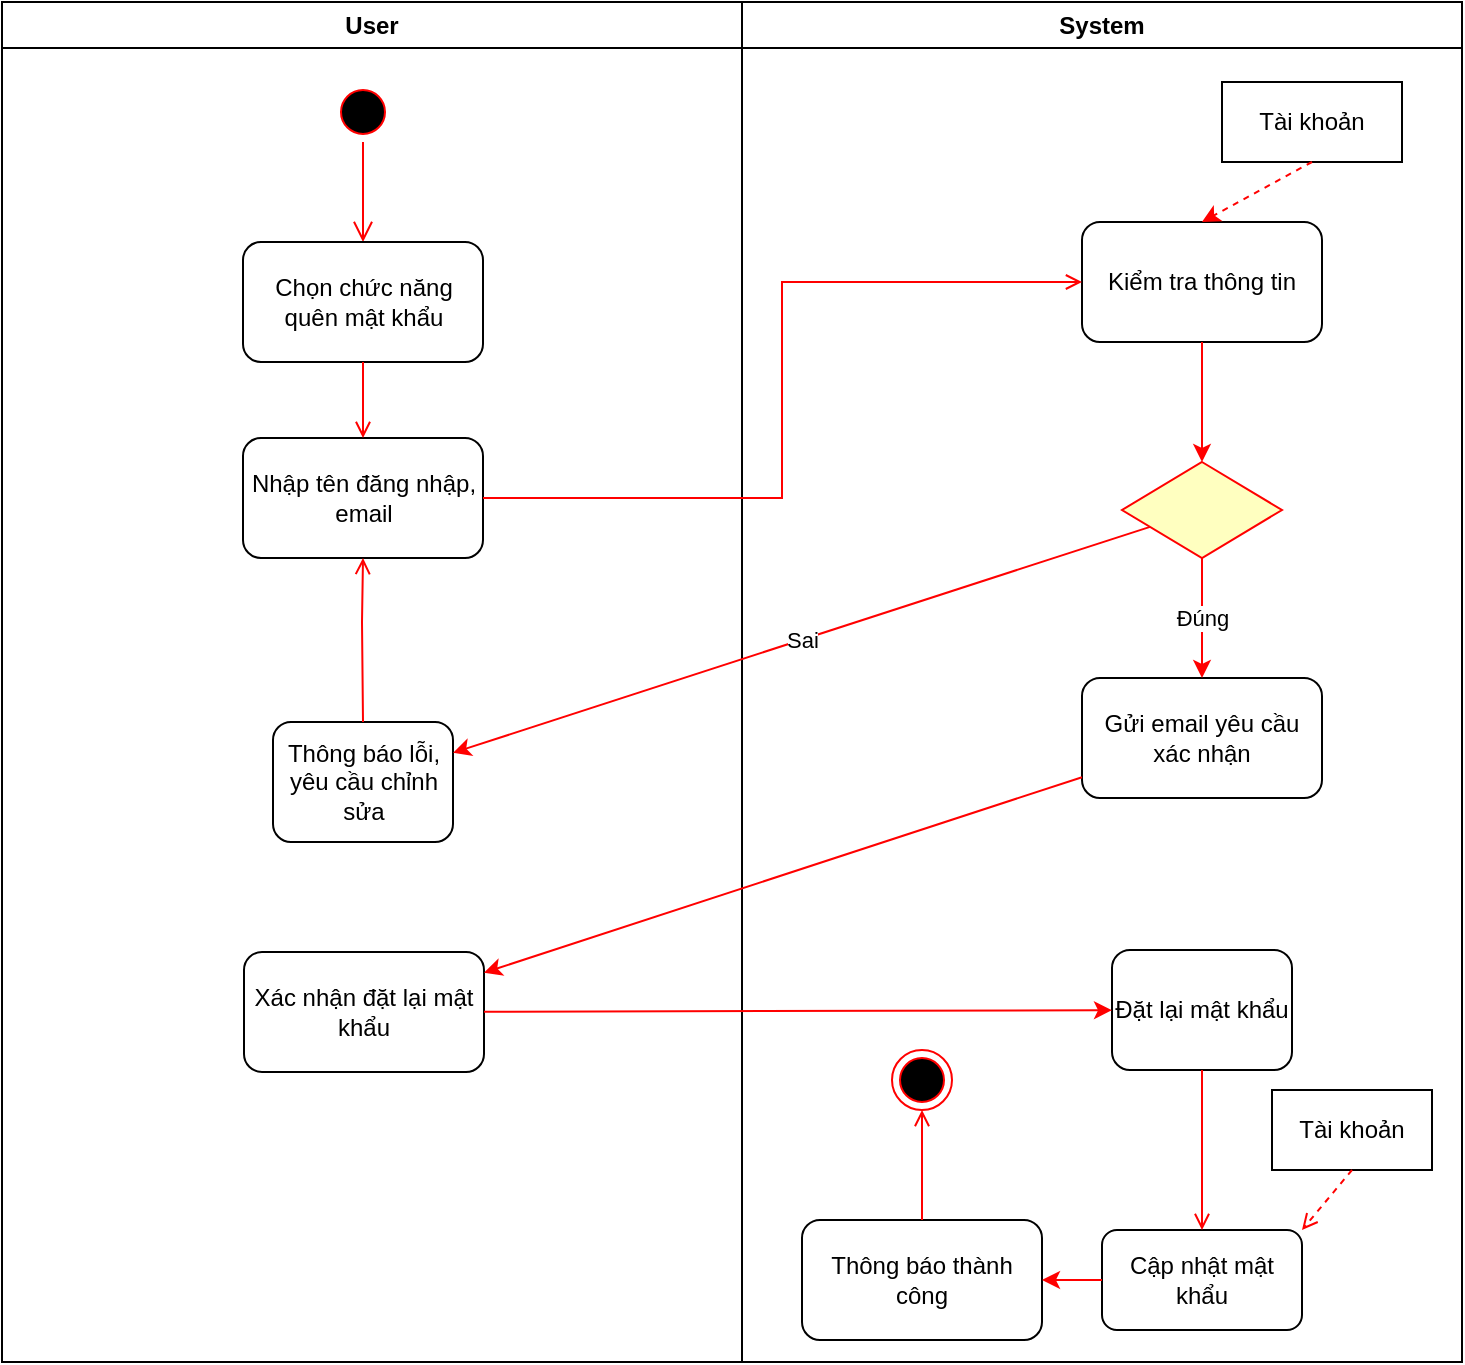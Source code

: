 <mxfile version="26.0.4">
  <diagram name="Trang-1" id="taSz4698zK9WS2yFm-ml">
    <mxGraphModel dx="1050" dy="621" grid="1" gridSize="10" guides="1" tooltips="1" connect="1" arrows="1" fold="1" page="1" pageScale="1" pageWidth="850" pageHeight="1100" math="0" shadow="0">
      <root>
        <mxCell id="0" />
        <mxCell id="1" parent="0" />
        <mxCell id="-71kwWvSPJ4k-p181xVn-1" value="User" style="swimlane;whiteSpace=wrap" parent="1" vertex="1">
          <mxGeometry x="150" y="120" width="370" height="680" as="geometry" />
        </mxCell>
        <mxCell id="-71kwWvSPJ4k-p181xVn-2" value="" style="ellipse;shape=startState;fillColor=#000000;strokeColor=#ff0000;" parent="-71kwWvSPJ4k-p181xVn-1" vertex="1">
          <mxGeometry x="165.5" y="40" width="30" height="30" as="geometry" />
        </mxCell>
        <mxCell id="-71kwWvSPJ4k-p181xVn-3" value="" style="edgeStyle=elbowEdgeStyle;elbow=horizontal;verticalAlign=bottom;endArrow=open;endSize=8;strokeColor=#FF0000;endFill=1;rounded=0;entryX=0.5;entryY=0;entryDx=0;entryDy=0;" parent="-71kwWvSPJ4k-p181xVn-1" source="-71kwWvSPJ4k-p181xVn-2" target="-71kwWvSPJ4k-p181xVn-4" edge="1">
          <mxGeometry x="100" y="40" as="geometry">
            <mxPoint x="120" y="110" as="targetPoint" />
          </mxGeometry>
        </mxCell>
        <mxCell id="-71kwWvSPJ4k-p181xVn-4" value="Chọn chức năng quên mật khẩu" style="rounded=1;whiteSpace=wrap;html=1;" parent="-71kwWvSPJ4k-p181xVn-1" vertex="1">
          <mxGeometry x="120.5" y="120" width="120" height="60" as="geometry" />
        </mxCell>
        <mxCell id="-71kwWvSPJ4k-p181xVn-5" value="Nhập tên đăng nhập, email" style="rounded=1;whiteSpace=wrap;html=1;" parent="-71kwWvSPJ4k-p181xVn-1" vertex="1">
          <mxGeometry x="120.5" y="218" width="120" height="60" as="geometry" />
        </mxCell>
        <mxCell id="-71kwWvSPJ4k-p181xVn-11" value="" style="endArrow=open;strokeColor=#FF0000;endFill=1;rounded=0;exitX=0.5;exitY=1;exitDx=0;exitDy=0;entryX=0.5;entryY=0;entryDx=0;entryDy=0;" parent="-71kwWvSPJ4k-p181xVn-1" source="-71kwWvSPJ4k-p181xVn-4" target="-71kwWvSPJ4k-p181xVn-5" edge="1">
          <mxGeometry relative="1" as="geometry">
            <mxPoint x="115" y="270" as="sourcePoint" />
            <mxPoint x="115" y="325" as="targetPoint" />
          </mxGeometry>
        </mxCell>
        <mxCell id="-71kwWvSPJ4k-p181xVn-14" value="Thông báo lỗi, yêu cầu chỉnh sửa" style="rounded=1;whiteSpace=wrap;html=1;" parent="-71kwWvSPJ4k-p181xVn-1" vertex="1">
          <mxGeometry x="135.5" y="360" width="90" height="60" as="geometry" />
        </mxCell>
        <mxCell id="-71kwWvSPJ4k-p181xVn-29" value="" style="endArrow=open;strokeColor=#FF0000;endFill=1;rounded=0;exitX=0.5;exitY=0;exitDx=0;exitDy=0;entryX=0.5;entryY=1;entryDx=0;entryDy=0;" parent="-71kwWvSPJ4k-p181xVn-1" source="-71kwWvSPJ4k-p181xVn-14" target="-71kwWvSPJ4k-p181xVn-5" edge="1">
          <mxGeometry relative="1" as="geometry">
            <mxPoint x="246" y="260" as="sourcePoint" />
            <mxPoint x="550" y="150" as="targetPoint" />
            <Array as="points">
              <mxPoint x="180" y="310" />
            </Array>
          </mxGeometry>
        </mxCell>
        <mxCell id="j_UBBfom00GkqVJRY3Tm-2" value="Xác nhận đặt lại mật khẩu" style="rounded=1;whiteSpace=wrap;html=1;" parent="-71kwWvSPJ4k-p181xVn-1" vertex="1">
          <mxGeometry x="121" y="475" width="120" height="60" as="geometry" />
        </mxCell>
        <mxCell id="-71kwWvSPJ4k-p181xVn-18" value="System" style="swimlane;whiteSpace=wrap" parent="1" vertex="1">
          <mxGeometry x="520" y="120" width="360" height="680" as="geometry" />
        </mxCell>
        <mxCell id="-71kwWvSPJ4k-p181xVn-19" value="Gửi email yêu cầu xác nhận" style="rounded=1;whiteSpace=wrap;html=1;" parent="-71kwWvSPJ4k-p181xVn-18" vertex="1">
          <mxGeometry x="170" y="338" width="120" height="60" as="geometry" />
        </mxCell>
        <mxCell id="-71kwWvSPJ4k-p181xVn-20" value="Tài khoản" style="rounded=0;whiteSpace=wrap;html=1;" parent="-71kwWvSPJ4k-p181xVn-18" vertex="1">
          <mxGeometry x="265" y="544" width="80" height="40" as="geometry" />
        </mxCell>
        <mxCell id="-71kwWvSPJ4k-p181xVn-23" value="Đặt lại mật khẩu" style="rounded=1;whiteSpace=wrap;html=1;" parent="-71kwWvSPJ4k-p181xVn-18" vertex="1">
          <mxGeometry x="185" y="474" width="90" height="60" as="geometry" />
        </mxCell>
        <mxCell id="-71kwWvSPJ4k-p181xVn-24" value="Cập nhật mật khẩu" style="rounded=1;whiteSpace=wrap;html=1;" parent="-71kwWvSPJ4k-p181xVn-18" vertex="1">
          <mxGeometry x="180" y="614" width="100" height="50" as="geometry" />
        </mxCell>
        <mxCell id="-71kwWvSPJ4k-p181xVn-25" value="" style="endArrow=open;strokeColor=#FF0000;endFill=1;rounded=0;exitX=0.5;exitY=1;exitDx=0;exitDy=0;entryX=0.5;entryY=0;entryDx=0;entryDy=0;" parent="-71kwWvSPJ4k-p181xVn-18" source="-71kwWvSPJ4k-p181xVn-23" target="-71kwWvSPJ4k-p181xVn-24" edge="1">
          <mxGeometry relative="1" as="geometry">
            <mxPoint x="-180" y="426" as="sourcePoint" />
            <mxPoint x="200" y="544" as="targetPoint" />
          </mxGeometry>
        </mxCell>
        <mxCell id="-71kwWvSPJ4k-p181xVn-6" value="Kiểm tra thông tin" style="rounded=1;whiteSpace=wrap;html=1;" parent="-71kwWvSPJ4k-p181xVn-18" vertex="1">
          <mxGeometry x="170" y="110" width="120" height="60" as="geometry" />
        </mxCell>
        <mxCell id="-71kwWvSPJ4k-p181xVn-27" value="Đúng" style="endArrow=classic;html=1;rounded=0;fillColor=#e51400;strokeColor=light-dark(#FF0000,#EDEDED);exitX=0.5;exitY=1;exitDx=0;exitDy=0;entryX=0.5;entryY=0;entryDx=0;entryDy=0;" parent="-71kwWvSPJ4k-p181xVn-18" source="OgDWSklDR7npMI5E_-sS-1" target="-71kwWvSPJ4k-p181xVn-19" edge="1">
          <mxGeometry width="50" height="50" relative="1" as="geometry">
            <mxPoint x="230" y="278" as="sourcePoint" />
            <mxPoint x="-60" y="390" as="targetPoint" />
          </mxGeometry>
        </mxCell>
        <mxCell id="-71kwWvSPJ4k-p181xVn-13" value="" style="endArrow=classic;html=1;rounded=0;fillColor=#e51400;strokeColor=light-dark(#FF0000,#EDEDED);exitX=0.5;exitY=1;exitDx=0;exitDy=0;entryX=0.5;entryY=0;entryDx=0;entryDy=0;" parent="-71kwWvSPJ4k-p181xVn-18" source="-71kwWvSPJ4k-p181xVn-6" target="OgDWSklDR7npMI5E_-sS-1" edge="1">
          <mxGeometry width="50" height="50" relative="1" as="geometry">
            <mxPoint x="-140" y="450" as="sourcePoint" />
            <mxPoint x="260" y="210" as="targetPoint" />
            <Array as="points" />
          </mxGeometry>
        </mxCell>
        <mxCell id="-71kwWvSPJ4k-p181xVn-30" value="Tài khoản" style="rounded=0;whiteSpace=wrap;html=1;" parent="-71kwWvSPJ4k-p181xVn-18" vertex="1">
          <mxGeometry x="240" y="40" width="90" height="40" as="geometry" />
        </mxCell>
        <mxCell id="-71kwWvSPJ4k-p181xVn-31" value="" style="endArrow=classic;html=1;rounded=0;fillColor=#e51400;strokeColor=light-dark(#FF0000,#EDEDED);entryX=0.5;entryY=0;entryDx=0;entryDy=0;exitX=0.5;exitY=1;exitDx=0;exitDy=0;dashed=1;" parent="-71kwWvSPJ4k-p181xVn-18" source="-71kwWvSPJ4k-p181xVn-30" target="-71kwWvSPJ4k-p181xVn-6" edge="1">
          <mxGeometry width="50" height="50" relative="1" as="geometry">
            <mxPoint x="340" y="90" as="sourcePoint" />
            <mxPoint x="240" y="230" as="targetPoint" />
            <Array as="points" />
          </mxGeometry>
        </mxCell>
        <mxCell id="-71kwWvSPJ4k-p181xVn-32" value="" style="endArrow=open;strokeColor=#FF0000;endFill=1;rounded=0;exitX=0.5;exitY=1;exitDx=0;exitDy=0;entryX=1;entryY=0;entryDx=0;entryDy=0;dashed=1;" parent="-71kwWvSPJ4k-p181xVn-18" source="-71kwWvSPJ4k-p181xVn-20" target="-71kwWvSPJ4k-p181xVn-24" edge="1">
          <mxGeometry relative="1" as="geometry">
            <mxPoint x="240" y="408" as="sourcePoint" />
            <mxPoint x="155" y="429" as="targetPoint" />
            <Array as="points" />
          </mxGeometry>
        </mxCell>
        <mxCell id="-71kwWvSPJ4k-p181xVn-8" value="Thông báo thành công" style="rounded=1;whiteSpace=wrap;html=1;" parent="-71kwWvSPJ4k-p181xVn-18" vertex="1">
          <mxGeometry x="30" y="609" width="120" height="60" as="geometry" />
        </mxCell>
        <mxCell id="-71kwWvSPJ4k-p181xVn-26" value="" style="endArrow=classic;html=1;rounded=0;entryX=1;entryY=0.5;entryDx=0;entryDy=0;fillColor=#e51400;strokeColor=light-dark(#FF0000,#EDEDED);exitX=0;exitY=0.5;exitDx=0;exitDy=0;" parent="-71kwWvSPJ4k-p181xVn-18" source="-71kwWvSPJ4k-p181xVn-24" target="-71kwWvSPJ4k-p181xVn-8" edge="1">
          <mxGeometry width="50" height="50" relative="1" as="geometry">
            <mxPoint x="210" y="584" as="sourcePoint" />
            <mxPoint x="-166" y="534" as="targetPoint" />
          </mxGeometry>
        </mxCell>
        <mxCell id="-71kwWvSPJ4k-p181xVn-7" value="" style="ellipse;shape=endState;fillColor=#000000;strokeColor=#ff0000" parent="-71kwWvSPJ4k-p181xVn-18" vertex="1">
          <mxGeometry x="75" y="524" width="30" height="30" as="geometry" />
        </mxCell>
        <mxCell id="-71kwWvSPJ4k-p181xVn-33" value="" style="endArrow=open;strokeColor=#FF0000;endFill=1;rounded=0;exitX=0.5;exitY=0;exitDx=0;exitDy=0;entryX=0.5;entryY=1;entryDx=0;entryDy=0;" parent="-71kwWvSPJ4k-p181xVn-18" source="-71kwWvSPJ4k-p181xVn-8" target="-71kwWvSPJ4k-p181xVn-7" edge="1">
          <mxGeometry relative="1" as="geometry">
            <mxPoint x="240" y="442" as="sourcePoint" />
            <mxPoint x="80" y="544" as="targetPoint" />
            <Array as="points" />
          </mxGeometry>
        </mxCell>
        <mxCell id="OgDWSklDR7npMI5E_-sS-1" value="" style="rhombus;fillColor=#ffffc0;strokeColor=#ff0000;" parent="-71kwWvSPJ4k-p181xVn-18" vertex="1">
          <mxGeometry x="190" y="230" width="80" height="48" as="geometry" />
        </mxCell>
        <mxCell id="-71kwWvSPJ4k-p181xVn-10" value="" style="endArrow=open;strokeColor=#FF0000;endFill=1;rounded=0;exitX=1;exitY=0.5;exitDx=0;exitDy=0;entryX=0;entryY=0.5;entryDx=0;entryDy=0;" parent="1" source="-71kwWvSPJ4k-p181xVn-5" target="-71kwWvSPJ4k-p181xVn-6" edge="1">
          <mxGeometry relative="1" as="geometry">
            <mxPoint x="570" y="272" as="sourcePoint" />
            <mxPoint x="460" y="340" as="targetPoint" />
            <Array as="points">
              <mxPoint x="540" y="368" />
              <mxPoint x="540" y="260" />
            </Array>
          </mxGeometry>
        </mxCell>
        <mxCell id="j_UBBfom00GkqVJRY3Tm-1" value="Sai" style="endArrow=classic;html=1;rounded=0;strokeColor=light-dark(#ff0000, #ededed);" parent="1" source="OgDWSklDR7npMI5E_-sS-1" target="-71kwWvSPJ4k-p181xVn-14" edge="1">
          <mxGeometry width="50" height="50" relative="1" as="geometry">
            <mxPoint x="560" y="450" as="sourcePoint" />
            <mxPoint x="610" y="400" as="targetPoint" />
          </mxGeometry>
        </mxCell>
        <mxCell id="j_UBBfom00GkqVJRY3Tm-3" value="" style="endArrow=classic;html=1;rounded=0;strokeColor=light-dark(#ff0000, #ededed);" parent="1" source="-71kwWvSPJ4k-p181xVn-19" target="j_UBBfom00GkqVJRY3Tm-2" edge="1">
          <mxGeometry width="50" height="50" relative="1" as="geometry">
            <mxPoint x="530" y="560" as="sourcePoint" />
            <mxPoint x="580" y="510" as="targetPoint" />
          </mxGeometry>
        </mxCell>
        <mxCell id="j_UBBfom00GkqVJRY3Tm-4" value="" style="endArrow=classic;html=1;rounded=0;strokeColor=light-dark(#ff0000, #ededed);" parent="1" source="j_UBBfom00GkqVJRY3Tm-2" target="-71kwWvSPJ4k-p181xVn-23" edge="1">
          <mxGeometry width="50" height="50" relative="1" as="geometry">
            <mxPoint x="450" y="660" as="sourcePoint" />
            <mxPoint x="500" y="610" as="targetPoint" />
          </mxGeometry>
        </mxCell>
      </root>
    </mxGraphModel>
  </diagram>
</mxfile>
